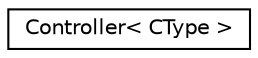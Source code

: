 digraph "Graphical Class Hierarchy"
{
  edge [fontname="Helvetica",fontsize="10",labelfontname="Helvetica",labelfontsize="10"];
  node [fontname="Helvetica",fontsize="10",shape=record];
  rankdir="LR";
  Node1 [label="Controller\< CType \>",height=0.2,width=0.4,color="black", fillcolor="white", style="filled",URL="$class_controller.html"];
}
